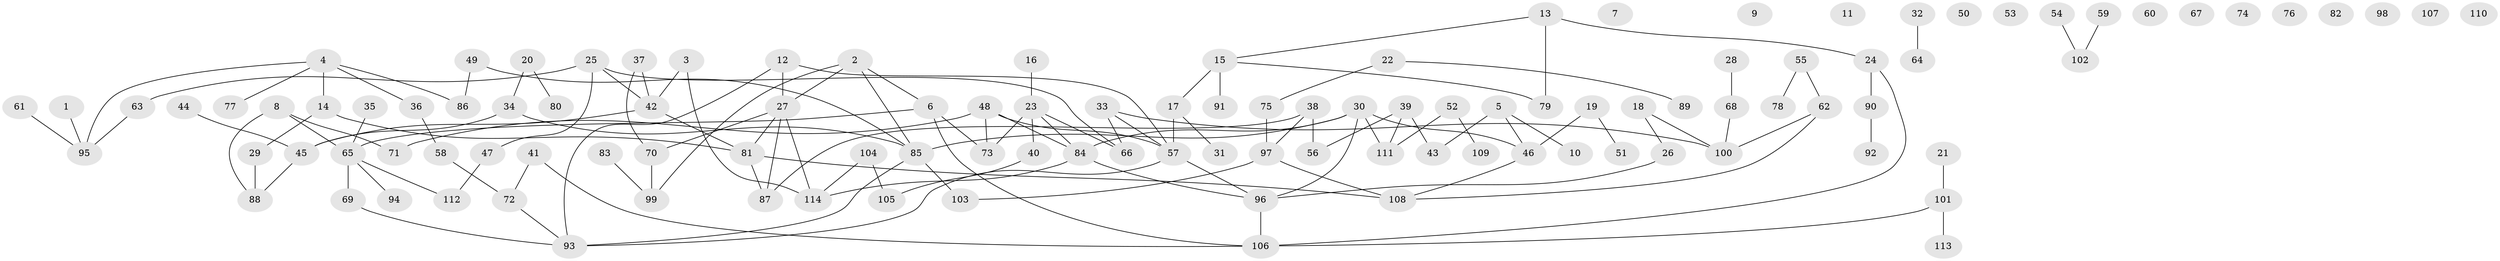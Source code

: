 // Generated by graph-tools (version 1.1) at 2025/49/03/09/25 03:49:05]
// undirected, 114 vertices, 133 edges
graph export_dot {
graph [start="1"]
  node [color=gray90,style=filled];
  1;
  2;
  3;
  4;
  5;
  6;
  7;
  8;
  9;
  10;
  11;
  12;
  13;
  14;
  15;
  16;
  17;
  18;
  19;
  20;
  21;
  22;
  23;
  24;
  25;
  26;
  27;
  28;
  29;
  30;
  31;
  32;
  33;
  34;
  35;
  36;
  37;
  38;
  39;
  40;
  41;
  42;
  43;
  44;
  45;
  46;
  47;
  48;
  49;
  50;
  51;
  52;
  53;
  54;
  55;
  56;
  57;
  58;
  59;
  60;
  61;
  62;
  63;
  64;
  65;
  66;
  67;
  68;
  69;
  70;
  71;
  72;
  73;
  74;
  75;
  76;
  77;
  78;
  79;
  80;
  81;
  82;
  83;
  84;
  85;
  86;
  87;
  88;
  89;
  90;
  91;
  92;
  93;
  94;
  95;
  96;
  97;
  98;
  99;
  100;
  101;
  102;
  103;
  104;
  105;
  106;
  107;
  108;
  109;
  110;
  111;
  112;
  113;
  114;
  1 -- 95;
  2 -- 6;
  2 -- 27;
  2 -- 85;
  2 -- 99;
  3 -- 42;
  3 -- 114;
  4 -- 14;
  4 -- 36;
  4 -- 77;
  4 -- 86;
  4 -- 95;
  5 -- 10;
  5 -- 43;
  5 -- 46;
  6 -- 65;
  6 -- 73;
  6 -- 106;
  8 -- 65;
  8 -- 71;
  8 -- 88;
  12 -- 27;
  12 -- 57;
  12 -- 93;
  13 -- 15;
  13 -- 24;
  13 -- 79;
  14 -- 29;
  14 -- 81;
  15 -- 17;
  15 -- 79;
  15 -- 91;
  16 -- 23;
  17 -- 31;
  17 -- 57;
  18 -- 26;
  18 -- 100;
  19 -- 46;
  19 -- 51;
  20 -- 34;
  20 -- 80;
  21 -- 101;
  22 -- 75;
  22 -- 89;
  23 -- 40;
  23 -- 66;
  23 -- 73;
  23 -- 84;
  24 -- 90;
  24 -- 106;
  25 -- 42;
  25 -- 47;
  25 -- 63;
  25 -- 66;
  26 -- 96;
  27 -- 70;
  27 -- 81;
  27 -- 87;
  27 -- 114;
  28 -- 68;
  29 -- 88;
  30 -- 46;
  30 -- 84;
  30 -- 85;
  30 -- 96;
  30 -- 111;
  32 -- 64;
  33 -- 57;
  33 -- 66;
  33 -- 100;
  34 -- 45;
  34 -- 85;
  35 -- 65;
  36 -- 58;
  37 -- 42;
  37 -- 70;
  38 -- 56;
  38 -- 87;
  38 -- 97;
  39 -- 43;
  39 -- 56;
  39 -- 111;
  40 -- 105;
  41 -- 72;
  41 -- 106;
  42 -- 45;
  42 -- 81;
  44 -- 45;
  45 -- 88;
  46 -- 108;
  47 -- 112;
  48 -- 57;
  48 -- 71;
  48 -- 73;
  48 -- 84;
  49 -- 85;
  49 -- 86;
  52 -- 109;
  52 -- 111;
  54 -- 102;
  55 -- 62;
  55 -- 78;
  57 -- 93;
  57 -- 96;
  58 -- 72;
  59 -- 102;
  61 -- 95;
  62 -- 100;
  62 -- 108;
  63 -- 95;
  65 -- 69;
  65 -- 94;
  65 -- 112;
  68 -- 100;
  69 -- 93;
  70 -- 99;
  72 -- 93;
  75 -- 97;
  81 -- 87;
  81 -- 108;
  83 -- 99;
  84 -- 96;
  84 -- 114;
  85 -- 93;
  85 -- 103;
  90 -- 92;
  96 -- 106;
  97 -- 103;
  97 -- 108;
  101 -- 106;
  101 -- 113;
  104 -- 105;
  104 -- 114;
}
